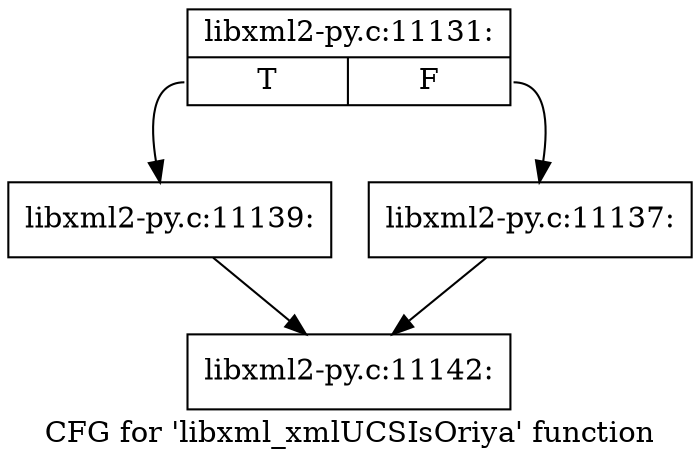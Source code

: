 digraph "CFG for 'libxml_xmlUCSIsOriya' function" {
	label="CFG for 'libxml_xmlUCSIsOriya' function";

	Node0x4612a80 [shape=record,label="{libxml2-py.c:11131:|{<s0>T|<s1>F}}"];
	Node0x4612a80:s0 -> Node0x4615860;
	Node0x4612a80:s1 -> Node0x4615810;
	Node0x4615810 [shape=record,label="{libxml2-py.c:11137:}"];
	Node0x4615810 -> Node0x4614090;
	Node0x4615860 [shape=record,label="{libxml2-py.c:11139:}"];
	Node0x4615860 -> Node0x4614090;
	Node0x4614090 [shape=record,label="{libxml2-py.c:11142:}"];
}
